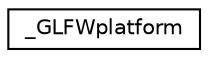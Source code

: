 digraph "Graphical Class Hierarchy"
{
 // LATEX_PDF_SIZE
  edge [fontname="Helvetica",fontsize="10",labelfontname="Helvetica",labelfontsize="10"];
  node [fontname="Helvetica",fontsize="10",shape=record];
  rankdir="LR";
  Node0 [label="_GLFWplatform",height=0.2,width=0.4,color="black", fillcolor="white", style="filled",URL="$struct__GLFWplatform.html",tooltip=" "];
}
